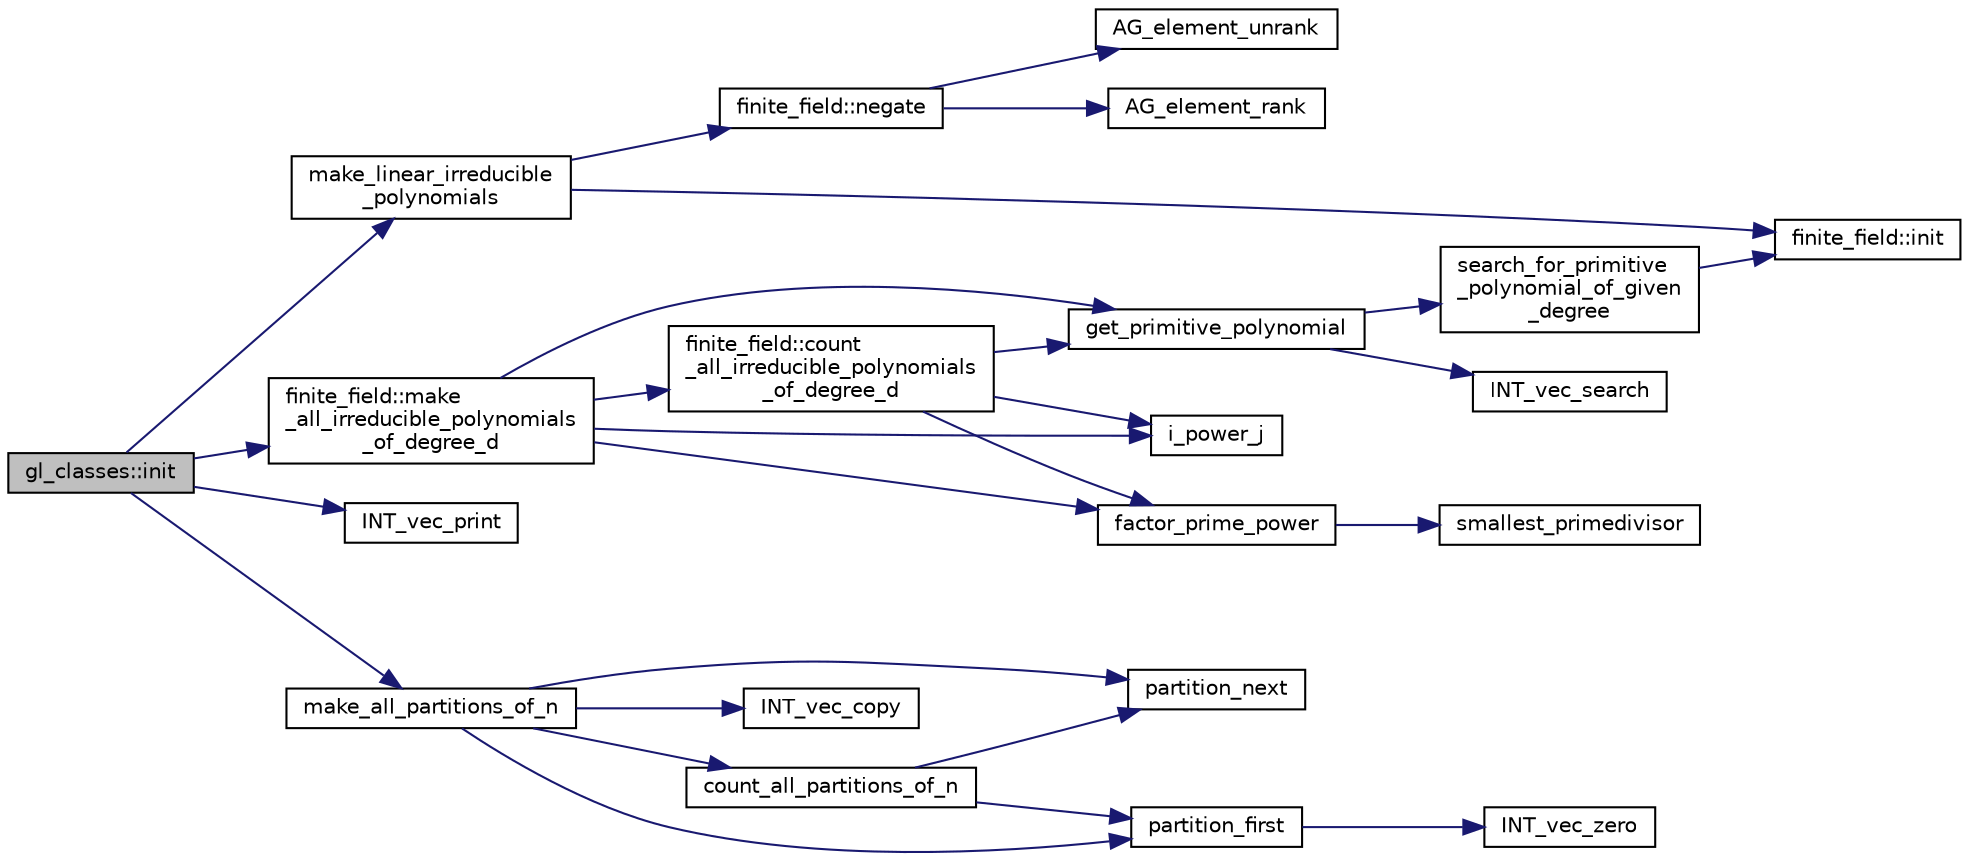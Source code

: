 digraph "gl_classes::init"
{
  edge [fontname="Helvetica",fontsize="10",labelfontname="Helvetica",labelfontsize="10"];
  node [fontname="Helvetica",fontsize="10",shape=record];
  rankdir="LR";
  Node253 [label="gl_classes::init",height=0.2,width=0.4,color="black", fillcolor="grey75", style="filled", fontcolor="black"];
  Node253 -> Node254 [color="midnightblue",fontsize="10",style="solid",fontname="Helvetica"];
  Node254 [label="make_linear_irreducible\l_polynomials",height=0.2,width=0.4,color="black", fillcolor="white", style="filled",URL="$da/da9/galois__global_8_c.html#acf26a87efbf2d1f65cfe00e177cc9fc8"];
  Node254 -> Node255 [color="midnightblue",fontsize="10",style="solid",fontname="Helvetica"];
  Node255 [label="finite_field::init",height=0.2,width=0.4,color="black", fillcolor="white", style="filled",URL="$df/d5a/classfinite__field.html#a13e75e8165b27464935b50368ee8313c"];
  Node254 -> Node256 [color="midnightblue",fontsize="10",style="solid",fontname="Helvetica"];
  Node256 [label="finite_field::negate",height=0.2,width=0.4,color="black", fillcolor="white", style="filled",URL="$df/d5a/classfinite__field.html#aa9d798298f25d4a9262b5bc5f1733e31"];
  Node256 -> Node257 [color="midnightblue",fontsize="10",style="solid",fontname="Helvetica"];
  Node257 [label="AG_element_unrank",height=0.2,width=0.4,color="black", fillcolor="white", style="filled",URL="$d4/d67/geometry_8h.html#a4a33b86c87b2879b97cfa1327abe2885"];
  Node256 -> Node258 [color="midnightblue",fontsize="10",style="solid",fontname="Helvetica"];
  Node258 [label="AG_element_rank",height=0.2,width=0.4,color="black", fillcolor="white", style="filled",URL="$d4/d67/geometry_8h.html#ab2ac908d07dd8038fd996e26bdc75c17"];
  Node253 -> Node259 [color="midnightblue",fontsize="10",style="solid",fontname="Helvetica"];
  Node259 [label="finite_field::make\l_all_irreducible_polynomials\l_of_degree_d",height=0.2,width=0.4,color="black", fillcolor="white", style="filled",URL="$df/d5a/classfinite__field.html#a567a75b3613584db263f4ba6a6418b44"];
  Node259 -> Node260 [color="midnightblue",fontsize="10",style="solid",fontname="Helvetica"];
  Node260 [label="finite_field::count\l_all_irreducible_polynomials\l_of_degree_d",height=0.2,width=0.4,color="black", fillcolor="white", style="filled",URL="$df/d5a/classfinite__field.html#a0d97f37c55f39f80759fa8e2cfe18266"];
  Node260 -> Node261 [color="midnightblue",fontsize="10",style="solid",fontname="Helvetica"];
  Node261 [label="i_power_j",height=0.2,width=0.4,color="black", fillcolor="white", style="filled",URL="$de/dc5/algebra__and__number__theory_8h.html#a39b321523e8957d701618bb5cac542b5"];
  Node260 -> Node262 [color="midnightblue",fontsize="10",style="solid",fontname="Helvetica"];
  Node262 [label="factor_prime_power",height=0.2,width=0.4,color="black", fillcolor="white", style="filled",URL="$de/dc5/algebra__and__number__theory_8h.html#af87166fad1e9b91458c714e90f8cd399"];
  Node262 -> Node263 [color="midnightblue",fontsize="10",style="solid",fontname="Helvetica"];
  Node263 [label="smallest_primedivisor",height=0.2,width=0.4,color="black", fillcolor="white", style="filled",URL="$df/dda/number__theory_8_c.html#a89238384b70e5f0f19ac179ca88d468d"];
  Node260 -> Node264 [color="midnightblue",fontsize="10",style="solid",fontname="Helvetica"];
  Node264 [label="get_primitive_polynomial",height=0.2,width=0.4,color="black", fillcolor="white", style="filled",URL="$de/dc5/algebra__and__number__theory_8h.html#a208ece81c99403683f588d02defd74a7"];
  Node264 -> Node265 [color="midnightblue",fontsize="10",style="solid",fontname="Helvetica"];
  Node265 [label="INT_vec_search",height=0.2,width=0.4,color="black", fillcolor="white", style="filled",URL="$d5/de2/foundations_2data__structures_2data__structures_8h.html#ad103ef2316a1f671bdb68fd9cd9ba945"];
  Node264 -> Node266 [color="midnightblue",fontsize="10",style="solid",fontname="Helvetica"];
  Node266 [label="search_for_primitive\l_polynomial_of_given\l_degree",height=0.2,width=0.4,color="black", fillcolor="white", style="filled",URL="$da/da9/galois__global_8_c.html#a5f70384bd08b74ef6f9e0f8663d0f286"];
  Node266 -> Node255 [color="midnightblue",fontsize="10",style="solid",fontname="Helvetica"];
  Node259 -> Node261 [color="midnightblue",fontsize="10",style="solid",fontname="Helvetica"];
  Node259 -> Node262 [color="midnightblue",fontsize="10",style="solid",fontname="Helvetica"];
  Node259 -> Node264 [color="midnightblue",fontsize="10",style="solid",fontname="Helvetica"];
  Node253 -> Node267 [color="midnightblue",fontsize="10",style="solid",fontname="Helvetica"];
  Node267 [label="INT_vec_print",height=0.2,width=0.4,color="black", fillcolor="white", style="filled",URL="$df/dbf/sajeeb_8_c.html#a79a5901af0b47dd0d694109543c027fe"];
  Node253 -> Node268 [color="midnightblue",fontsize="10",style="solid",fontname="Helvetica"];
  Node268 [label="make_all_partitions_of_n",height=0.2,width=0.4,color="black", fillcolor="white", style="filled",URL="$d2/d7c/combinatorics_8_c.html#ac004d49af3c23fab0e76532f131d1663"];
  Node268 -> Node269 [color="midnightblue",fontsize="10",style="solid",fontname="Helvetica"];
  Node269 [label="count_all_partitions_of_n",height=0.2,width=0.4,color="black", fillcolor="white", style="filled",URL="$d2/d7c/combinatorics_8_c.html#aee4eb7adb340f84a6c9853c6e5ce06ec"];
  Node269 -> Node270 [color="midnightblue",fontsize="10",style="solid",fontname="Helvetica"];
  Node270 [label="partition_first",height=0.2,width=0.4,color="black", fillcolor="white", style="filled",URL="$d2/d7c/combinatorics_8_c.html#a37cd07fbcf0bb8edf525895ff5342b4e"];
  Node270 -> Node271 [color="midnightblue",fontsize="10",style="solid",fontname="Helvetica"];
  Node271 [label="INT_vec_zero",height=0.2,width=0.4,color="black", fillcolor="white", style="filled",URL="$df/dbf/sajeeb_8_c.html#aa8c9c7977203577026080f546fe4980f"];
  Node269 -> Node272 [color="midnightblue",fontsize="10",style="solid",fontname="Helvetica"];
  Node272 [label="partition_next",height=0.2,width=0.4,color="black", fillcolor="white", style="filled",URL="$d2/d7c/combinatorics_8_c.html#a17bc818e72947a68560bf8f2e151d7e7"];
  Node268 -> Node270 [color="midnightblue",fontsize="10",style="solid",fontname="Helvetica"];
  Node268 -> Node273 [color="midnightblue",fontsize="10",style="solid",fontname="Helvetica"];
  Node273 [label="INT_vec_copy",height=0.2,width=0.4,color="black", fillcolor="white", style="filled",URL="$df/dbf/sajeeb_8_c.html#ac2d875e27e009af6ec04d17254d11075"];
  Node268 -> Node272 [color="midnightblue",fontsize="10",style="solid",fontname="Helvetica"];
}
